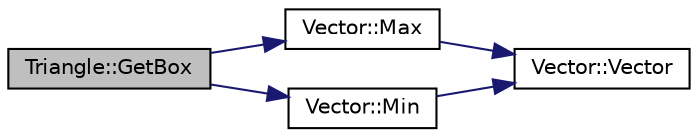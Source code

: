 digraph "Triangle::GetBox"
{
 // LATEX_PDF_SIZE
  edge [fontname="Helvetica",fontsize="10",labelfontname="Helvetica",labelfontsize="10"];
  node [fontname="Helvetica",fontsize="10",shape=record];
  rankdir="LR";
  Node1 [label="Triangle::GetBox",height=0.2,width=0.4,color="black", fillcolor="grey75", style="filled", fontcolor="black",tooltip="Computes the axis aligned box enclosing the triangle."];
  Node1 -> Node2 [color="midnightblue",fontsize="10",style="solid",fontname="Helvetica"];
  Node2 [label="Vector::Max",height=0.2,width=0.4,color="black", fillcolor="white", style="filled",URL="$class_vector.html#ad29a471bb33de525700da31ad623d3d5",tooltip="Return a vector with coordinates set to the maximum coordinates of the two argument vectors."];
  Node2 -> Node3 [color="midnightblue",fontsize="10",style="solid",fontname="Helvetica"];
  Node3 [label="Vector::Vector",height=0.2,width=0.4,color="black", fillcolor="white", style="filled",URL="$class_vector.html#a6f80c73b5f18dcf3f8e36065bdc8b9e5",tooltip="Empty."];
  Node1 -> Node4 [color="midnightblue",fontsize="10",style="solid",fontname="Helvetica"];
  Node4 [label="Vector::Min",height=0.2,width=0.4,color="black", fillcolor="white", style="filled",URL="$class_vector.html#a5eee9cdcf6c63a08067909ed34dca824",tooltip="Return a vector with coordinates set to the minimum coordinates of the two argument vectors."];
  Node4 -> Node3 [color="midnightblue",fontsize="10",style="solid",fontname="Helvetica"];
}

